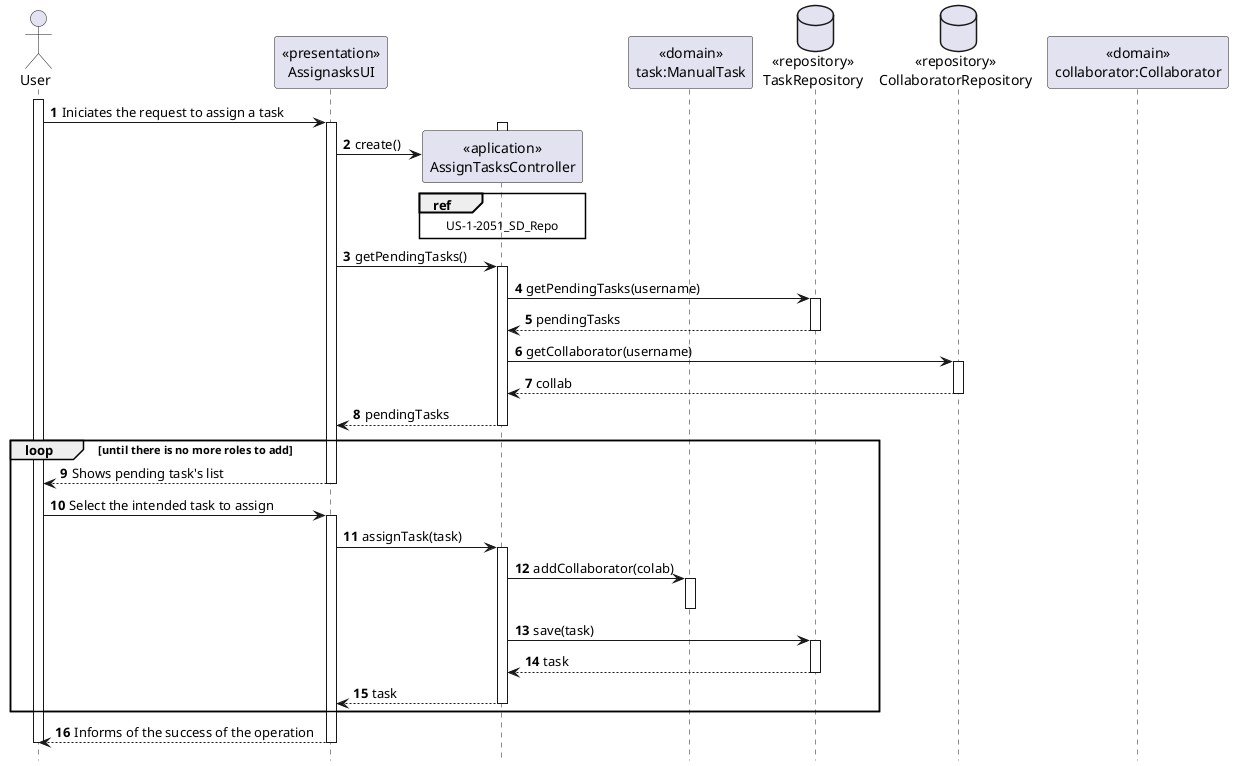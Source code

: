 @startuml
autonumber
hide footbox

actor "User" as U

participant "<<presentation>>\nAssignasksUI" as UI
participant "<<aplication>>\nAssignTasksController" as CTRL
participant "<<domain>>\ntask:ManualTask" as MT
database "<<repository>>\nTaskRepository" as TR
database "<<repository>>\nCollaboratorRepository" as CR
participant "<<domain>>\ncollaborator:Collaborator" as COLLAB

activate U

U-> UI : Iniciates the request to assign a task
activate UI

activate CTRL
UI-> CTRL** : create()
ref over CTRL
US-1-2051_SD_Repo
end ref
deactivate CTRL

UI-> CTRL : getPendingTasks()
activate CTRL

CTRL-> TR : getPendingTasks(username)
activate TR

TR--> CTRL : pendingTasks
deactivate TR

CTRL-> CR : getCollaborator(username)
activate CR
CR--> CTRL : collab
deactivate CR

CTRL--> UI : pendingTasks
deactivate CTRL

loop until there is no more roles to add
UI --> U: Shows pending task's list
deactivate UI

U-> UI : Select the intended task to assign
activate UI

UI-> CTRL : assignTask(task)
activate CTRL

CTRL-> MT : addCollaborator(colab)
activate MT
deactivate MT

CTRL-> TR : save(task)
activate TR

TR --> CTRL : task
deactivate TR

CTRL--> UI : task
deactivate CTRL
end

UI --> U: Informs of the success of the operation
deactivate UI
deactivate U

@endumlml